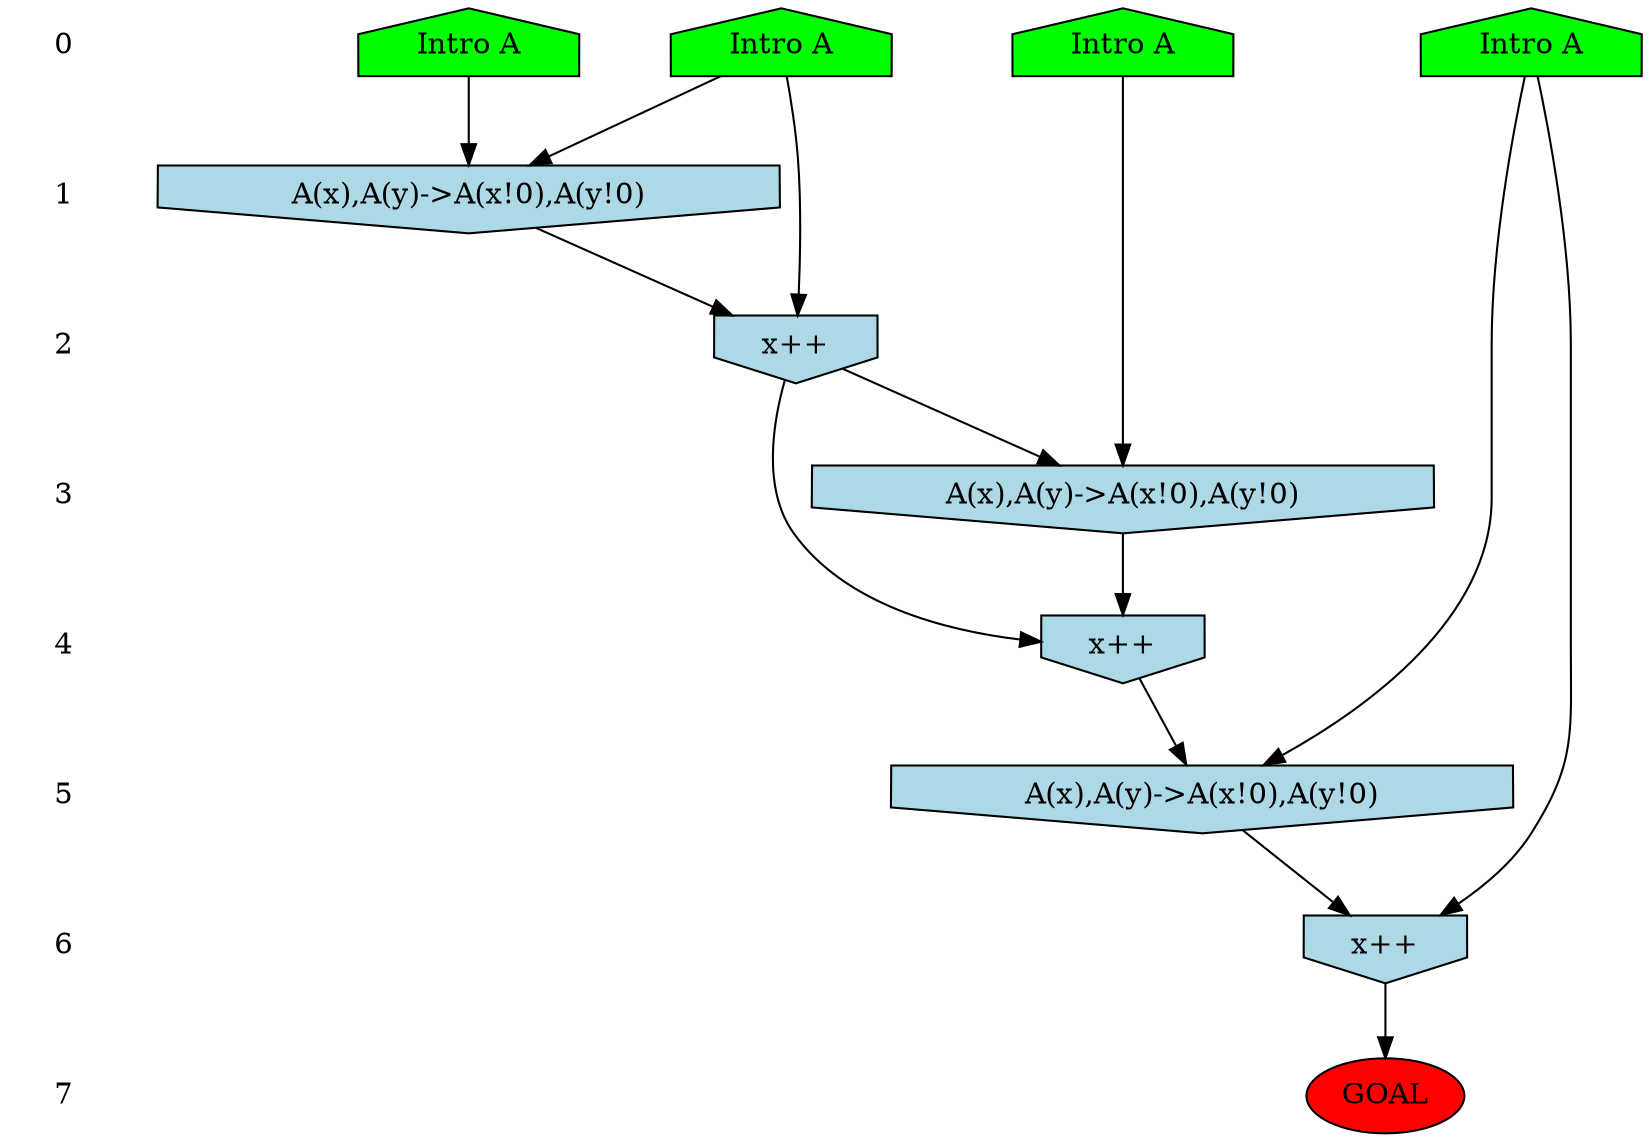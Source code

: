 /* Compression of 2 causal flows obtained in average at 1.974457E+00 t.u */
/* Compressed causal flows were: [238;896] */
digraph G{
 ranksep=.5 ; 
{ rank = same ; "0" [shape=plaintext] ; node_1 [label ="Intro A", shape=house, style=filled, fillcolor=green] ;
node_2 [label ="Intro A", shape=house, style=filled, fillcolor=green] ;
node_3 [label ="Intro A", shape=house, style=filled, fillcolor=green] ;
node_4 [label ="Intro A", shape=house, style=filled, fillcolor=green] ;
}
{ rank = same ; "1" [shape=plaintext] ; node_5 [label="A(x),A(y)->A(x!0),A(y!0)", shape=invhouse, style=filled, fillcolor = lightblue] ;
}
{ rank = same ; "2" [shape=plaintext] ; node_6 [label="x++", shape=invhouse, style=filled, fillcolor = lightblue] ;
}
{ rank = same ; "3" [shape=plaintext] ; node_7 [label="A(x),A(y)->A(x!0),A(y!0)", shape=invhouse, style=filled, fillcolor = lightblue] ;
}
{ rank = same ; "4" [shape=plaintext] ; node_8 [label="x++", shape=invhouse, style=filled, fillcolor = lightblue] ;
}
{ rank = same ; "5" [shape=plaintext] ; node_9 [label="A(x),A(y)->A(x!0),A(y!0)", shape=invhouse, style=filled, fillcolor = lightblue] ;
}
{ rank = same ; "6" [shape=plaintext] ; node_10 [label="x++", shape=invhouse, style=filled, fillcolor = lightblue] ;
}
{ rank = same ; "7" [shape=plaintext] ; node_11 [label ="GOAL", style=filled, fillcolor=red] ;
}
"0" -> "1" [style="invis"]; 
"1" -> "2" [style="invis"]; 
"2" -> "3" [style="invis"]; 
"3" -> "4" [style="invis"]; 
"4" -> "5" [style="invis"]; 
"5" -> "6" [style="invis"]; 
"6" -> "7" [style="invis"]; 
node_1 -> node_5
node_4 -> node_5
node_1 -> node_6
node_5 -> node_6
node_2 -> node_7
node_6 -> node_7
node_6 -> node_8
node_7 -> node_8
node_3 -> node_9
node_8 -> node_9
node_3 -> node_10
node_9 -> node_10
node_10 -> node_11
}
/*
 Dot generation time: 0.000000
*/